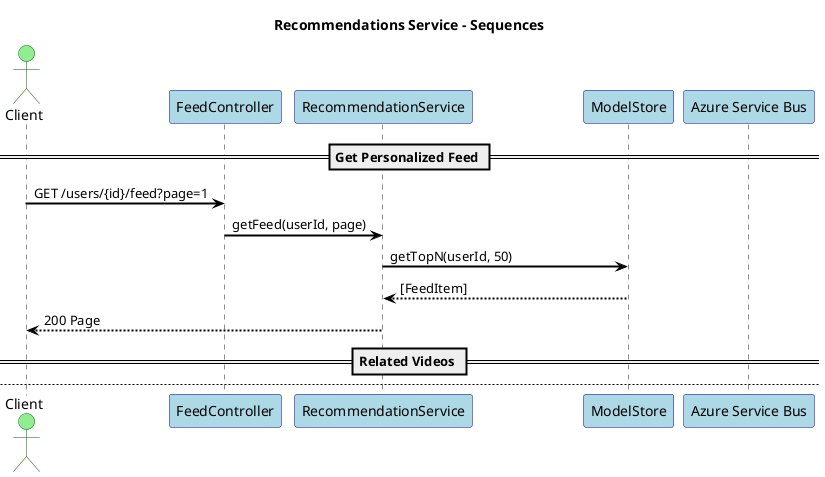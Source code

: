 @startuml
title Recommendations Service - Sequences

skinparam shadowing false
skinparam fontName "Helvetica"
skinparam titleFontName "Helvetica"
skinparam legendFontName "Helvetica"
skinparam noteFontName "Helvetica"
skinparam backgroundColor white
skinparam participantBackgroundColor lightblue
skinparam participantBorderColor darkblue
skinparam actorBackgroundColor lightgreen
skinparam actorBorderColor darkgreen
skinparam arrowColor black
skinparam arrowThickness 2
skinparam sequenceArrowThickness 2
skinparam sequenceMessageAlignment left
skinparam sequenceReferenceBackgroundColor lightyellow
skinparam sequenceReferenceBorderColor black


actor Client
participant "FeedController" as C
participant "RecommendationService" as S
participant "ModelStore" as Store
participant "Azure Service Bus" as Bus

== Get Personalized Feed ==
Client -> C: GET /users/{id}/feed?page=1
C -> S: getFeed(userId, page)
S -> Store: getTopN(userId, 50)
Store --> S: [FeedItem]
S --> Client: 200 Page

== Related Videos ==
newpage Related Videos
Client -> C: GET /videos/{id}/related
C -> S: getRelated(videoId)
S -> Store: getRelatedByCoView(videoId)
Store --> S: [FeedItem]
S --> Client: 200 [FeedItemDTO]

== Update Features on WatchEvent ==
newpage Update Features on WatchEvent
Bus -> S: WatchEventRecorded{userId, videoId, watchedSeconds}
S -> Store: updateUserFeatures(userId, signals)
Store --> S: ok

@enduml
